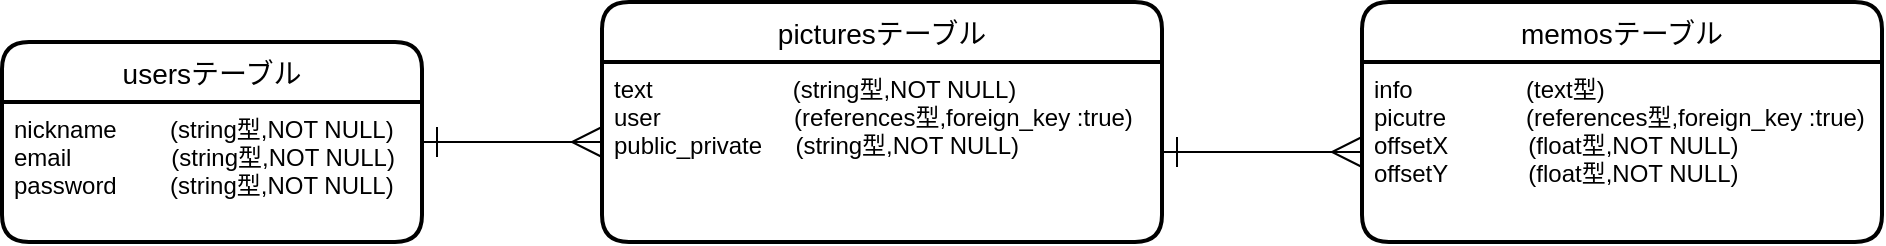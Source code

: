 <mxfile>
    <diagram id="6-snDeikti0_qkXh2ynl" name="ページ1">
        <mxGraphModel dx="726" dy="182" grid="1" gridSize="10" guides="1" tooltips="1" connect="1" arrows="1" fold="1" page="1" pageScale="1" pageWidth="1169" pageHeight="827" math="0" shadow="0">
            <root>
                <mxCell id="0"/>
                <mxCell id="1" parent="0"/>
                <mxCell id="9" style="edgeStyle=orthogonalEdgeStyle;rounded=0;orthogonalLoop=1;jettySize=auto;html=1;endArrow=ERmany;endFill=0;endSize=13;startArrow=ERone;startFill=0;startSize=13;" parent="1" source="2" edge="1">
                    <mxGeometry relative="1" as="geometry">
                        <mxPoint x="350" y="240" as="targetPoint"/>
                    </mxGeometry>
                </mxCell>
                <mxCell id="2" value="usersテーブル" style="swimlane;childLayout=stackLayout;horizontal=1;startSize=30;horizontalStack=0;rounded=1;fontSize=14;fontStyle=0;strokeWidth=2;resizeParent=0;resizeLast=1;shadow=0;dashed=0;align=center;" parent="1" vertex="1">
                    <mxGeometry x="50" y="190" width="210" height="100" as="geometry"/>
                </mxCell>
                <mxCell id="3" value="nickname        (string型,NOT NULL)&#10;email               (string型,NOT NULL)&#10;password        (string型,NOT NULL)" style="align=left;strokeColor=none;fillColor=none;spacingLeft=4;fontSize=12;verticalAlign=top;resizable=0;rotatable=0;part=1;" parent="2" vertex="1">
                    <mxGeometry y="30" width="210" height="70" as="geometry"/>
                </mxCell>
                <mxCell id="5" value="picturesテーブル" style="swimlane;childLayout=stackLayout;horizontal=1;startSize=30;horizontalStack=0;rounded=1;fontSize=14;fontStyle=0;strokeWidth=2;resizeParent=0;resizeLast=1;shadow=0;dashed=0;align=center;" parent="1" vertex="1">
                    <mxGeometry x="350" y="170" width="280" height="120" as="geometry"/>
                </mxCell>
                <mxCell id="6" value="text                     (string型,NOT NULL)&#10;user                    (references型,foreign_key :true)&#10;public_private     (string型,NOT NULL)" style="align=left;strokeColor=none;fillColor=none;spacingLeft=4;fontSize=12;verticalAlign=top;resizable=0;rotatable=0;part=1;" parent="5" vertex="1">
                    <mxGeometry y="30" width="280" height="90" as="geometry"/>
                </mxCell>
                <mxCell id="7" value="memosテーブル" style="swimlane;childLayout=stackLayout;horizontal=1;startSize=30;horizontalStack=0;rounded=1;fontSize=14;fontStyle=0;strokeWidth=2;resizeParent=0;resizeLast=1;shadow=0;dashed=0;align=center;" parent="1" vertex="1">
                    <mxGeometry x="730" y="170" width="260" height="120" as="geometry"/>
                </mxCell>
                <mxCell id="8" value="info                 (text型)&#10;picutre            (references型,foreign_key :true)&#10;offsetX            (float型,NOT NULL)&#10;offsetY            (float型,NOT NULL)" style="align=left;strokeColor=none;fillColor=none;spacingLeft=4;fontSize=12;verticalAlign=top;resizable=0;rotatable=0;part=1;" parent="7" vertex="1">
                    <mxGeometry y="30" width="260" height="90" as="geometry"/>
                </mxCell>
                <mxCell id="14" style="edgeStyle=orthogonalEdgeStyle;rounded=0;orthogonalLoop=1;jettySize=auto;html=1;startArrow=ERone;startFill=0;startSize=13;endArrow=ERmany;endFill=0;endSize=13;" parent="1" source="6" edge="1">
                    <mxGeometry relative="1" as="geometry">
                        <mxPoint x="730" y="245" as="targetPoint"/>
                    </mxGeometry>
                </mxCell>
            </root>
        </mxGraphModel>
    </diagram>
</mxfile>
